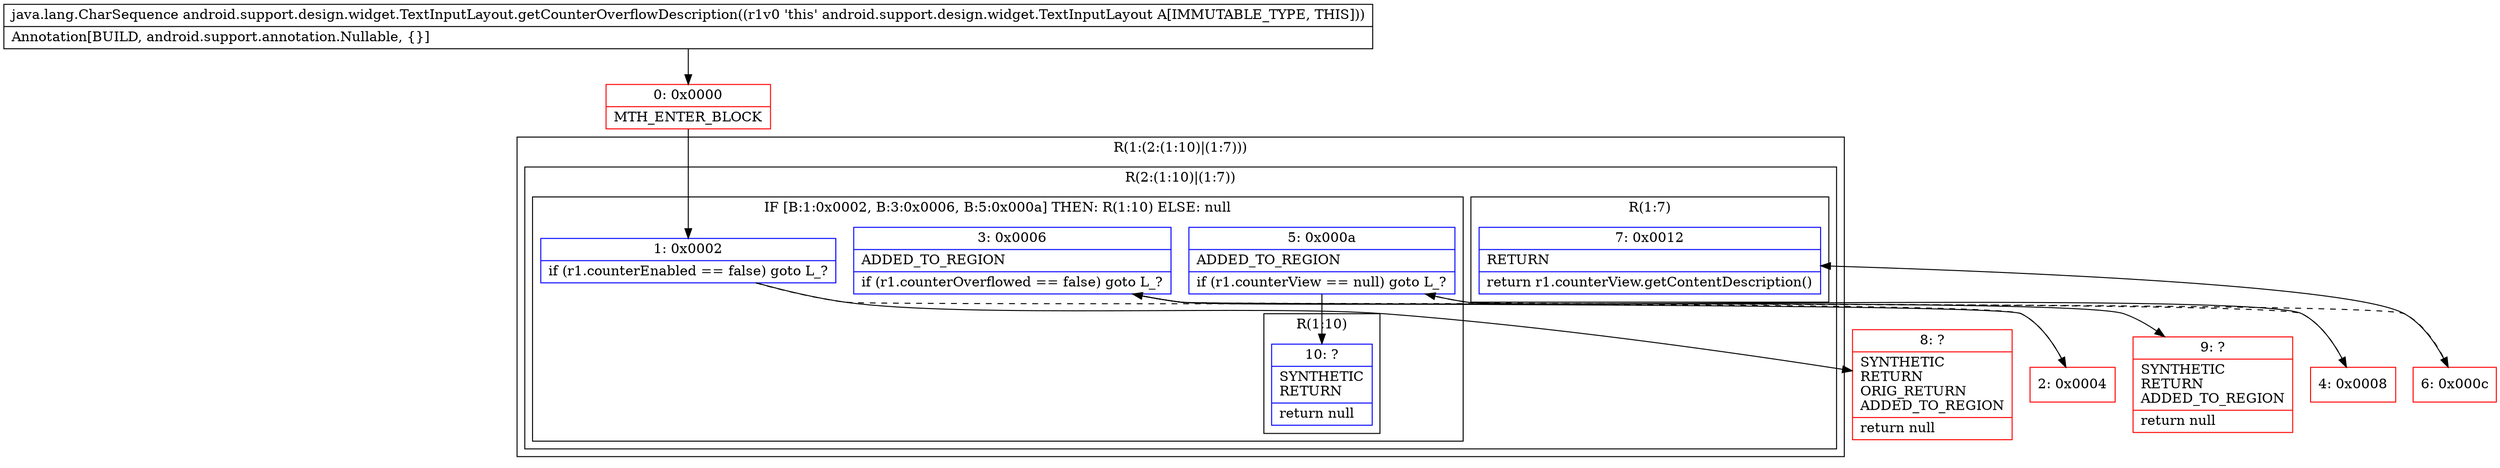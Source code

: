 digraph "CFG forandroid.support.design.widget.TextInputLayout.getCounterOverflowDescription()Ljava\/lang\/CharSequence;" {
subgraph cluster_Region_1182207396 {
label = "R(1:(2:(1:10)|(1:7)))";
node [shape=record,color=blue];
subgraph cluster_Region_1476061912 {
label = "R(2:(1:10)|(1:7))";
node [shape=record,color=blue];
subgraph cluster_IfRegion_1596438070 {
label = "IF [B:1:0x0002, B:3:0x0006, B:5:0x000a] THEN: R(1:10) ELSE: null";
node [shape=record,color=blue];
Node_1 [shape=record,label="{1\:\ 0x0002|if (r1.counterEnabled == false) goto L_?\l}"];
Node_3 [shape=record,label="{3\:\ 0x0006|ADDED_TO_REGION\l|if (r1.counterOverflowed == false) goto L_?\l}"];
Node_5 [shape=record,label="{5\:\ 0x000a|ADDED_TO_REGION\l|if (r1.counterView == null) goto L_?\l}"];
subgraph cluster_Region_437309713 {
label = "R(1:10)";
node [shape=record,color=blue];
Node_10 [shape=record,label="{10\:\ ?|SYNTHETIC\lRETURN\l|return null\l}"];
}
}
subgraph cluster_Region_1693775322 {
label = "R(1:7)";
node [shape=record,color=blue];
Node_7 [shape=record,label="{7\:\ 0x0012|RETURN\l|return r1.counterView.getContentDescription()\l}"];
}
}
}
Node_0 [shape=record,color=red,label="{0\:\ 0x0000|MTH_ENTER_BLOCK\l}"];
Node_2 [shape=record,color=red,label="{2\:\ 0x0004}"];
Node_4 [shape=record,color=red,label="{4\:\ 0x0008}"];
Node_6 [shape=record,color=red,label="{6\:\ 0x000c}"];
Node_8 [shape=record,color=red,label="{8\:\ ?|SYNTHETIC\lRETURN\lORIG_RETURN\lADDED_TO_REGION\l|return null\l}"];
Node_9 [shape=record,color=red,label="{9\:\ ?|SYNTHETIC\lRETURN\lADDED_TO_REGION\l|return null\l}"];
MethodNode[shape=record,label="{java.lang.CharSequence android.support.design.widget.TextInputLayout.getCounterOverflowDescription((r1v0 'this' android.support.design.widget.TextInputLayout A[IMMUTABLE_TYPE, THIS]))  | Annotation[BUILD, android.support.annotation.Nullable, \{\}]\l}"];
MethodNode -> Node_0;
Node_1 -> Node_2[style=dashed];
Node_1 -> Node_8;
Node_3 -> Node_4[style=dashed];
Node_3 -> Node_9;
Node_5 -> Node_6[style=dashed];
Node_5 -> Node_10;
Node_0 -> Node_1;
Node_2 -> Node_3;
Node_4 -> Node_5;
Node_6 -> Node_7;
}

